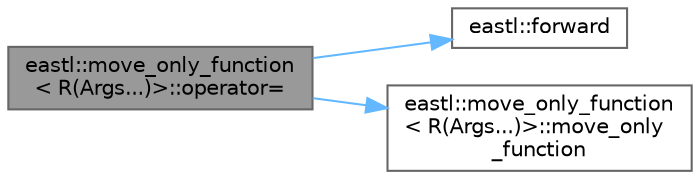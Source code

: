 digraph "eastl::move_only_function&lt; R(Args...)&gt;::operator="
{
 // LATEX_PDF_SIZE
  bgcolor="transparent";
  edge [fontname=Helvetica,fontsize=10,labelfontname=Helvetica,labelfontsize=10];
  node [fontname=Helvetica,fontsize=10,shape=box,height=0.2,width=0.4];
  rankdir="LR";
  Node1 [id="Node000001",label="eastl::move_only_function\l\< R(Args...)\>::operator=",height=0.2,width=0.4,color="gray40", fillcolor="grey60", style="filled", fontcolor="black",tooltip=" "];
  Node1 -> Node2 [id="edge3_Node000001_Node000002",color="steelblue1",style="solid",tooltip=" "];
  Node2 [id="Node000002",label="eastl::forward",height=0.2,width=0.4,color="grey40", fillcolor="white", style="filled",URL="$namespaceeastl.html#a36662e86289d74a927ced4b51496fce5",tooltip=" "];
  Node1 -> Node3 [id="edge4_Node000001_Node000003",color="steelblue1",style="solid",tooltip=" "];
  Node3 [id="Node000003",label="eastl::move_only_function\l\< R(Args...)\>::move_only\l_function",height=0.2,width=0.4,color="grey40", fillcolor="white", style="filled",URL="$classeastl_1_1move__only__function_3_01_r_07_args_8_8_8_08_4.html#afc9112fe9dc65cc132935526901aa6f0",tooltip=" "];
}
